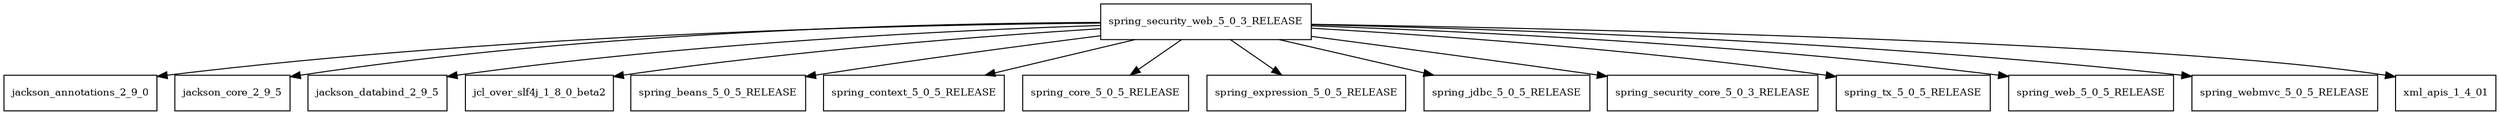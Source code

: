 digraph spring_security_web_5_0_3_RELEASE_dependencies {
  node [shape = box, fontsize=10.0];
  spring_security_web_5_0_3_RELEASE -> jackson_annotations_2_9_0;
  spring_security_web_5_0_3_RELEASE -> jackson_core_2_9_5;
  spring_security_web_5_0_3_RELEASE -> jackson_databind_2_9_5;
  spring_security_web_5_0_3_RELEASE -> jcl_over_slf4j_1_8_0_beta2;
  spring_security_web_5_0_3_RELEASE -> spring_beans_5_0_5_RELEASE;
  spring_security_web_5_0_3_RELEASE -> spring_context_5_0_5_RELEASE;
  spring_security_web_5_0_3_RELEASE -> spring_core_5_0_5_RELEASE;
  spring_security_web_5_0_3_RELEASE -> spring_expression_5_0_5_RELEASE;
  spring_security_web_5_0_3_RELEASE -> spring_jdbc_5_0_5_RELEASE;
  spring_security_web_5_0_3_RELEASE -> spring_security_core_5_0_3_RELEASE;
  spring_security_web_5_0_3_RELEASE -> spring_tx_5_0_5_RELEASE;
  spring_security_web_5_0_3_RELEASE -> spring_web_5_0_5_RELEASE;
  spring_security_web_5_0_3_RELEASE -> spring_webmvc_5_0_5_RELEASE;
  spring_security_web_5_0_3_RELEASE -> xml_apis_1_4_01;
}
